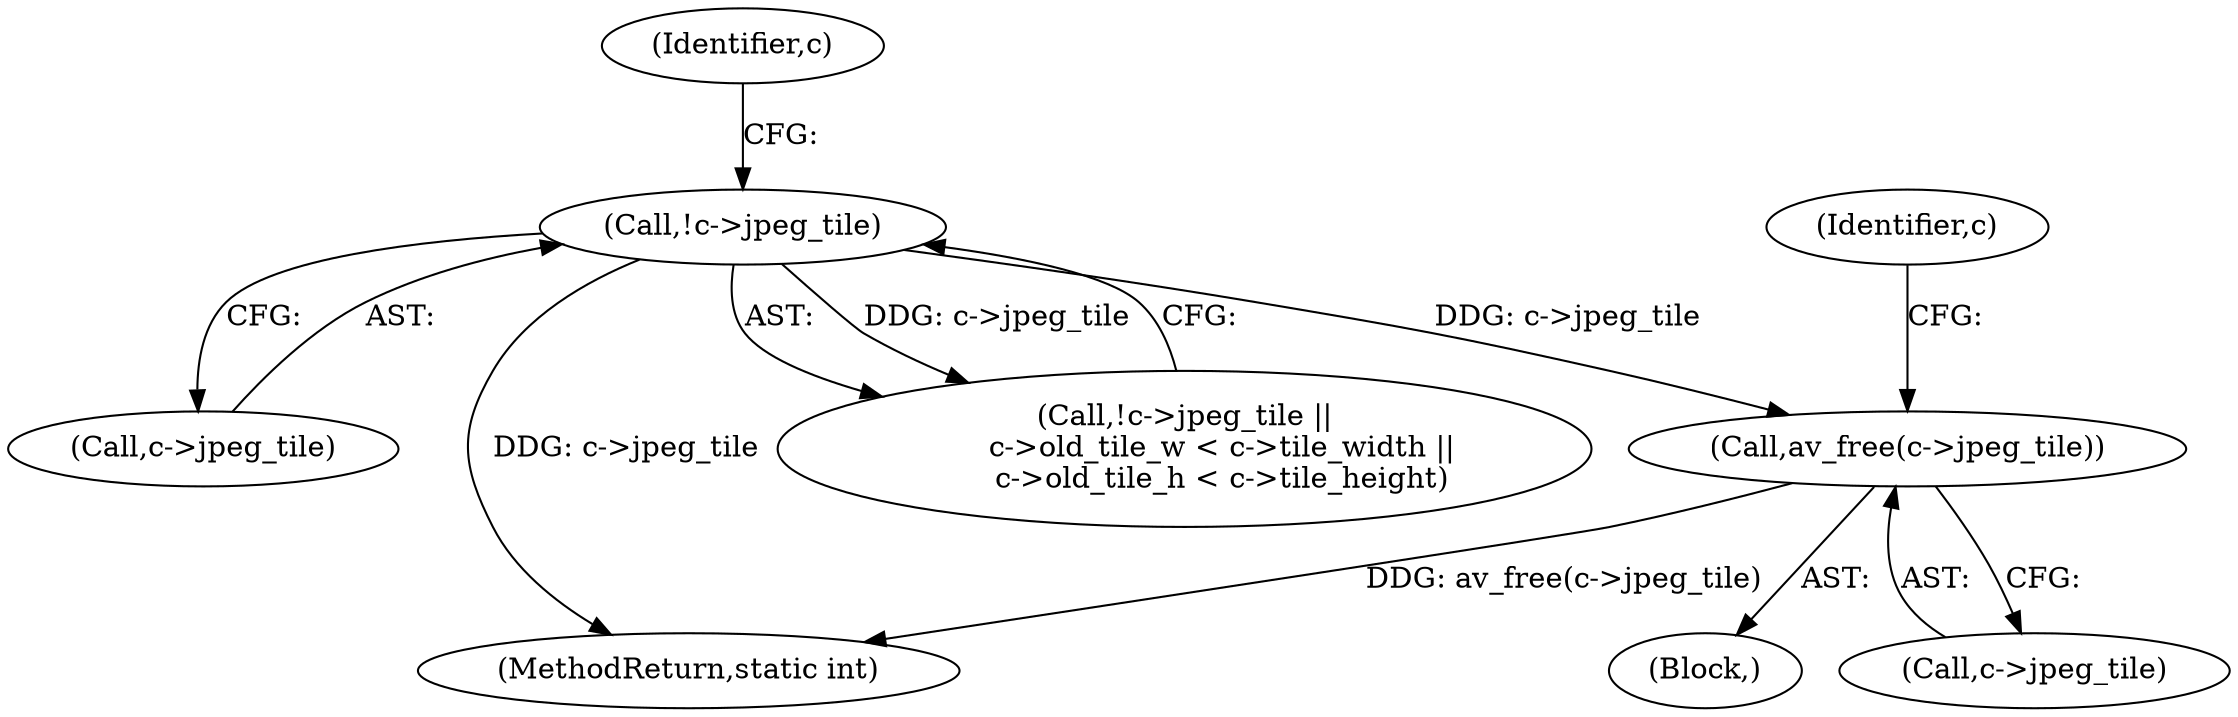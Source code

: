 digraph "0_FFmpeg_e07ac727c1cc9eed39e7f9117c97006f719864bd@API" {
"1000215" [label="(Call,av_free(c->jpeg_tile))"];
"1000173" [label="(Call,!c->jpeg_tile)"];
"1000215" [label="(Call,av_free(c->jpeg_tile))"];
"1000221" [label="(Identifier,c)"];
"1000173" [label="(Call,!c->jpeg_tile)"];
"1000180" [label="(Identifier,c)"];
"1000216" [label="(Call,c->jpeg_tile)"];
"1000174" [label="(Call,c->jpeg_tile)"];
"1000192" [label="(Block,)"];
"1000296" [label="(MethodReturn,static int)"];
"1000172" [label="(Call,!c->jpeg_tile ||\n        c->old_tile_w < c->tile_width ||\n        c->old_tile_h < c->tile_height)"];
"1000215" -> "1000192"  [label="AST: "];
"1000215" -> "1000216"  [label="CFG: "];
"1000216" -> "1000215"  [label="AST: "];
"1000221" -> "1000215"  [label="CFG: "];
"1000215" -> "1000296"  [label="DDG: av_free(c->jpeg_tile)"];
"1000173" -> "1000215"  [label="DDG: c->jpeg_tile"];
"1000173" -> "1000172"  [label="AST: "];
"1000173" -> "1000174"  [label="CFG: "];
"1000174" -> "1000173"  [label="AST: "];
"1000180" -> "1000173"  [label="CFG: "];
"1000172" -> "1000173"  [label="CFG: "];
"1000173" -> "1000296"  [label="DDG: c->jpeg_tile"];
"1000173" -> "1000172"  [label="DDG: c->jpeg_tile"];
}

